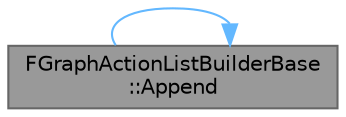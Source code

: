 digraph "FGraphActionListBuilderBase::Append"
{
 // INTERACTIVE_SVG=YES
 // LATEX_PDF_SIZE
  bgcolor="transparent";
  edge [fontname=Helvetica,fontsize=10,labelfontname=Helvetica,labelfontsize=10];
  node [fontname=Helvetica,fontsize=10,shape=box,height=0.2,width=0.4];
  rankdir="RL";
  Node1 [id="Node000001",label="FGraphActionListBuilderBase\l::Append",height=0.2,width=0.4,color="gray40", fillcolor="grey60", style="filled", fontcolor="black",tooltip="Appends all the action entries from a different graph action builder."];
  Node1 -> Node1 [id="edge1_Node000001_Node000001",dir="back",color="steelblue1",style="solid",tooltip=" "];
}

